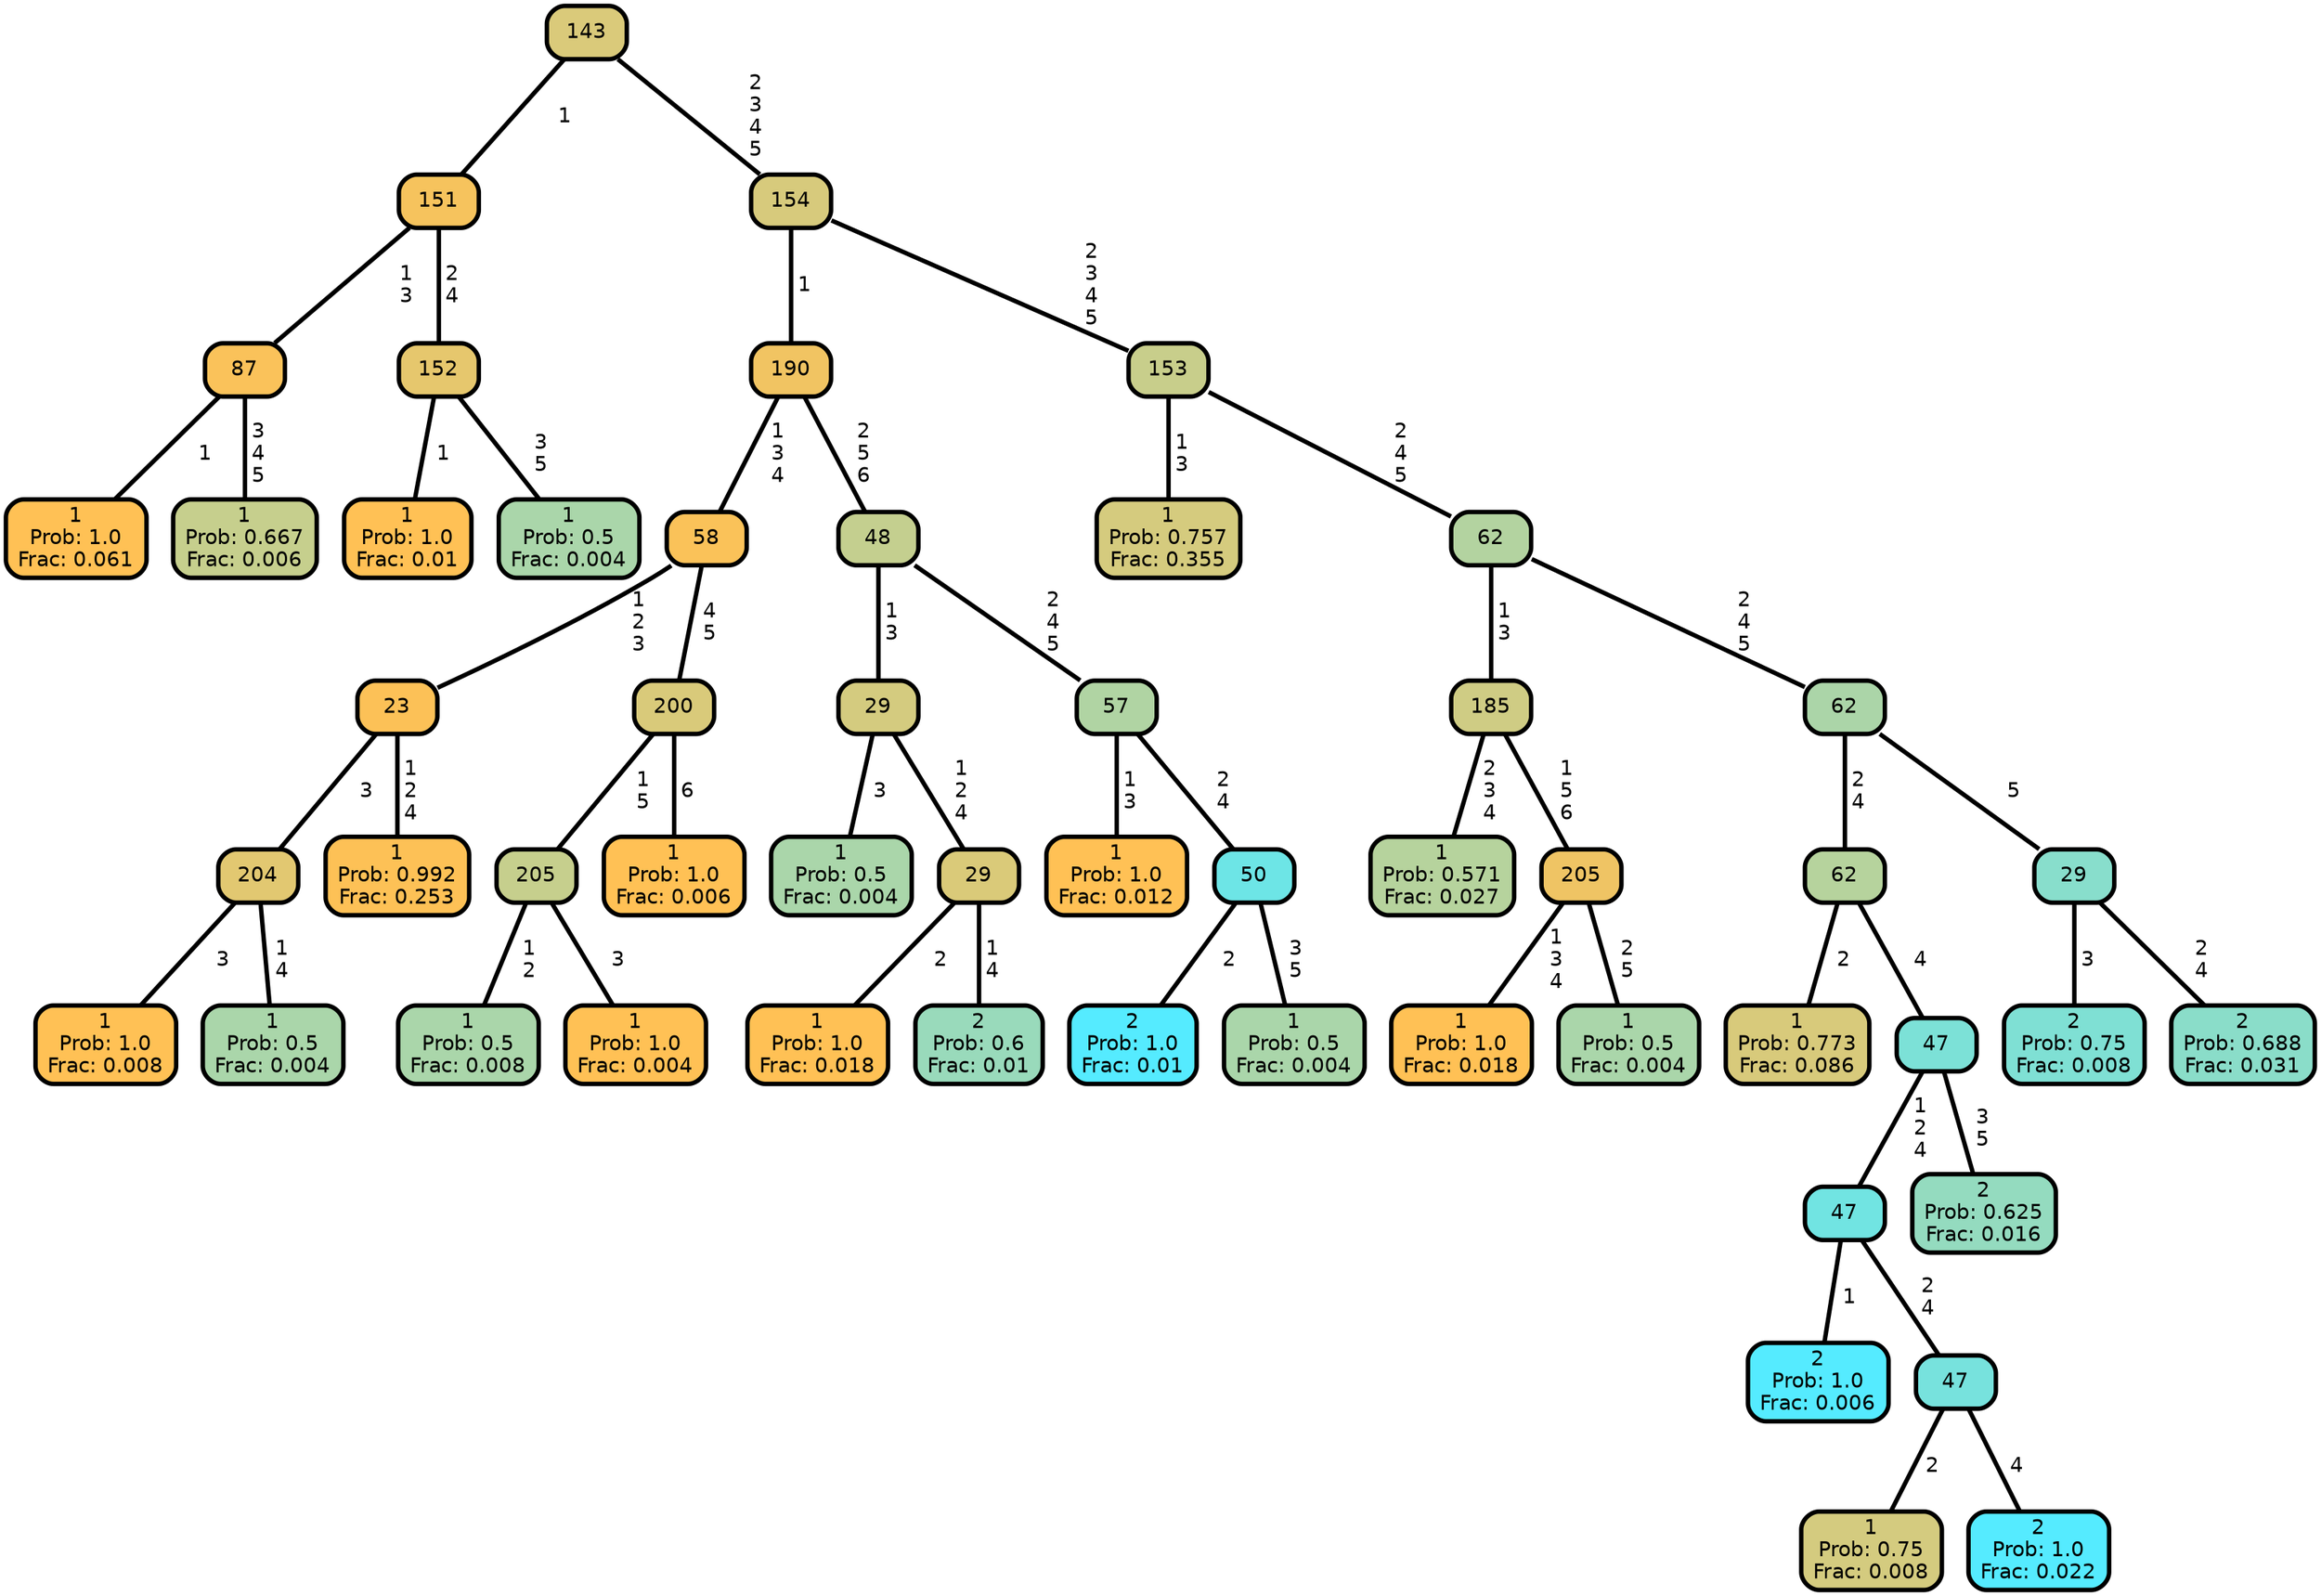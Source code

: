 graph Tree {
node [shape=box, style="filled, rounded",color="black",penwidth="3",fontcolor="black",                 fontname=helvetica] ;
graph [ranksep="0 equally", splines=straight,                 bgcolor=transparent, dpi=200] ;
edge [fontname=helvetica, color=black] ;
0 [label="1
Prob: 1.0
Frac: 0.061", fillcolor="#ffc155"] ;
1 [label="87", fillcolor="#fac25a"] ;
2 [label="1
Prob: 0.667
Frac: 0.006", fillcolor="#c6cf8d"] ;
3 [label="151", fillcolor="#f6c35d"] ;
4 [label="1
Prob: 1.0
Frac: 0.01", fillcolor="#ffc155"] ;
5 [label="152", fillcolor="#e6c76d"] ;
6 [label="1
Prob: 0.5
Frac: 0.004", fillcolor="#aad6aa"] ;
7 [label="143", fillcolor="#daca7a"] ;
8 [label="1
Prob: 1.0
Frac: 0.008", fillcolor="#ffc155"] ;
9 [label="204", fillcolor="#e2c871"] ;
10 [label="1
Prob: 0.5
Frac: 0.004", fillcolor="#aad6aa"] ;
11 [label="23", fillcolor="#fcc157"] ;
12 [label="1
Prob: 0.992
Frac: 0.253", fillcolor="#fdc156"] ;
13 [label="58", fillcolor="#fac259"] ;
14 [label="1
Prob: 0.5
Frac: 0.008", fillcolor="#aad6aa"] ;
15 [label="205", fillcolor="#c6cf8d"] ;
16 [label="1
Prob: 1.0
Frac: 0.004", fillcolor="#ffc155"] ;
17 [label="200", fillcolor="#d9ca7a"] ;
18 [label="1
Prob: 1.0
Frac: 0.006", fillcolor="#ffc155"] ;
19 [label="190", fillcolor="#f1c462"] ;
20 [label="1
Prob: 0.5
Frac: 0.004", fillcolor="#aad6aa"] ;
21 [label="29", fillcolor="#d4cb7f"] ;
22 [label="1
Prob: 1.0
Frac: 0.018", fillcolor="#ffc155"] ;
23 [label="29", fillcolor="#daca79"] ;
24 [label="2
Prob: 0.6
Frac: 0.01", fillcolor="#99dabb"] ;
25 [label="48", fillcolor="#c4cf8f"] ;
26 [label="1
Prob: 1.0
Frac: 0.012", fillcolor="#ffc155"] ;
27 [label="57", fillcolor="#b0d4a3"] ;
28 [label="2
Prob: 1.0
Frac: 0.01", fillcolor="#55ebff"] ;
29 [label="50", fillcolor="#6de5e6"] ;
30 [label="1
Prob: 0.5
Frac: 0.004", fillcolor="#aad6aa"] ;
31 [label="154", fillcolor="#d7ca7c"] ;
32 [label="1
Prob: 0.757
Frac: 0.355", fillcolor="#d5cb7e"] ;
33 [label="153", fillcolor="#c8ce8b"] ;
34 [label="1
Prob: 0.571
Frac: 0.027", fillcolor="#b6d39d"] ;
35 [label="185", fillcolor="#cfcc84"] ;
36 [label="1
Prob: 1.0
Frac: 0.018", fillcolor="#ffc155"] ;
37 [label="205", fillcolor="#efc464"] ;
38 [label="1
Prob: 0.5
Frac: 0.004", fillcolor="#aad6aa"] ;
39 [label="62", fillcolor="#b3d3a0"] ;
40 [label="1
Prob: 0.773
Frac: 0.086", fillcolor="#d8ca7b"] ;
41 [label="62", fillcolor="#b6d39d"] ;
42 [label="2
Prob: 1.0
Frac: 0.006", fillcolor="#55ebff"] ;
43 [label="47", fillcolor="#71e4e2"] ;
44 [label="1
Prob: 0.75
Frac: 0.008", fillcolor="#d4cb7f"] ;
45 [label="47", fillcolor="#77e2dd"] ;
46 [label="2
Prob: 1.0
Frac: 0.022", fillcolor="#55ebff"] ;
47 [label="47", fillcolor="#7ce1d7"] ;
48 [label="2
Prob: 0.625
Frac: 0.016", fillcolor="#94dbbf"] ;
49 [label="62", fillcolor="#abd5a8"] ;
50 [label="2
Prob: 0.75
Frac: 0.008", fillcolor="#7fe0d4"] ;
51 [label="29", fillcolor="#88decc"] ;
52 [label="2
Prob: 0.688
Frac: 0.031", fillcolor="#8addc9"] ;
1 -- 0 [label=" 1",penwidth=3] ;
1 -- 2 [label=" 3\n 4\n 5",penwidth=3] ;
3 -- 1 [label=" 1\n 3",penwidth=3] ;
3 -- 5 [label=" 2\n 4",penwidth=3] ;
5 -- 4 [label=" 1",penwidth=3] ;
5 -- 6 [label=" 3\n 5",penwidth=3] ;
7 -- 3 [label=" 1",penwidth=3] ;
7 -- 31 [label=" 2\n 3\n 4\n 5",penwidth=3] ;
9 -- 8 [label=" 3",penwidth=3] ;
9 -- 10 [label=" 1\n 4",penwidth=3] ;
11 -- 9 [label=" 3",penwidth=3] ;
11 -- 12 [label=" 1\n 2\n 4",penwidth=3] ;
13 -- 11 [label=" 1\n 2\n 3",penwidth=3] ;
13 -- 17 [label=" 4\n 5",penwidth=3] ;
15 -- 14 [label=" 1\n 2",penwidth=3] ;
15 -- 16 [label=" 3",penwidth=3] ;
17 -- 15 [label=" 1\n 5",penwidth=3] ;
17 -- 18 [label=" 6",penwidth=3] ;
19 -- 13 [label=" 1\n 3\n 4",penwidth=3] ;
19 -- 25 [label=" 2\n 5\n 6",penwidth=3] ;
21 -- 20 [label=" 3",penwidth=3] ;
21 -- 23 [label=" 1\n 2\n 4",penwidth=3] ;
23 -- 22 [label=" 2",penwidth=3] ;
23 -- 24 [label=" 1\n 4",penwidth=3] ;
25 -- 21 [label=" 1\n 3",penwidth=3] ;
25 -- 27 [label=" 2\n 4\n 5",penwidth=3] ;
27 -- 26 [label=" 1\n 3",penwidth=3] ;
27 -- 29 [label=" 2\n 4",penwidth=3] ;
29 -- 28 [label=" 2",penwidth=3] ;
29 -- 30 [label=" 3\n 5",penwidth=3] ;
31 -- 19 [label=" 1",penwidth=3] ;
31 -- 33 [label=" 2\n 3\n 4\n 5",penwidth=3] ;
33 -- 32 [label=" 1\n 3",penwidth=3] ;
33 -- 39 [label=" 2\n 4\n 5",penwidth=3] ;
35 -- 34 [label=" 2\n 3\n 4",penwidth=3] ;
35 -- 37 [label=" 1\n 5\n 6",penwidth=3] ;
37 -- 36 [label=" 1\n 3\n 4",penwidth=3] ;
37 -- 38 [label=" 2\n 5",penwidth=3] ;
39 -- 35 [label=" 1\n 3",penwidth=3] ;
39 -- 49 [label=" 2\n 4\n 5",penwidth=3] ;
41 -- 40 [label=" 2",penwidth=3] ;
41 -- 47 [label=" 4",penwidth=3] ;
43 -- 42 [label=" 1",penwidth=3] ;
43 -- 45 [label=" 2\n 4",penwidth=3] ;
45 -- 44 [label=" 2",penwidth=3] ;
45 -- 46 [label=" 4",penwidth=3] ;
47 -- 43 [label=" 1\n 2\n 4",penwidth=3] ;
47 -- 48 [label=" 3\n 5",penwidth=3] ;
49 -- 41 [label=" 2\n 4",penwidth=3] ;
49 -- 51 [label=" 5",penwidth=3] ;
51 -- 50 [label=" 3",penwidth=3] ;
51 -- 52 [label=" 2\n 4",penwidth=3] ;
{rank = same;}}